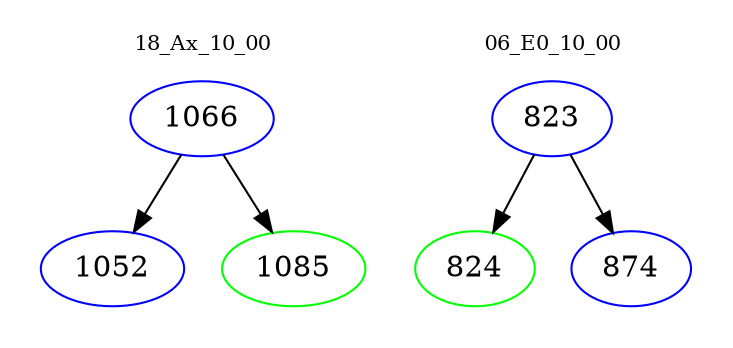 digraph{
subgraph cluster_0 {
color = white
label = "18_Ax_10_00";
fontsize=10;
T0_1066 [label="1066", color="blue"]
T0_1066 -> T0_1052 [color="black"]
T0_1052 [label="1052", color="blue"]
T0_1066 -> T0_1085 [color="black"]
T0_1085 [label="1085", color="green"]
}
subgraph cluster_1 {
color = white
label = "06_E0_10_00";
fontsize=10;
T1_823 [label="823", color="blue"]
T1_823 -> T1_824 [color="black"]
T1_824 [label="824", color="green"]
T1_823 -> T1_874 [color="black"]
T1_874 [label="874", color="blue"]
}
}

